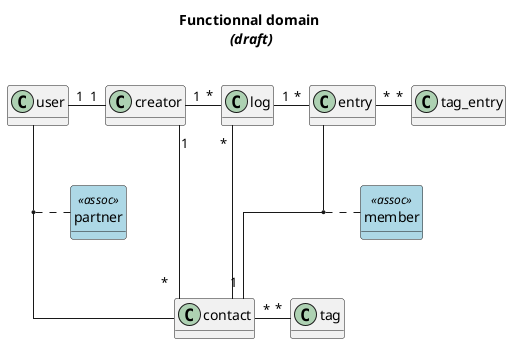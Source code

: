 @startuml

title Functionnal domain\n <i>(draft)</i>\n

/' = = = = = = = STYLE = = = = = = = '/
' skinparam monochrome true
skinparam linetype ortho
hide empty methods
hide <<assoc>> circle
skinparam class {
    BackgroundColor<<assoc>> lightblue
}

/' = = = = = = = MACRO = = = = = = = '/
' !define rel(a,b,c,d,e) a c e

!define rel(a,b,c,d,e) a "b" c "d" e
!define rea(a,b,c,d) (a, b) c d

/' = = = = = = = CLASSE = = = = = = = '/
' !includeurl https://raw.githubusercontent.com/freezed/ocp13/master/src-puml/classes.iuml

class user
class creator
class contact
class tag
class log
class entry
class member <<assoc>>
class tag_entry
class partner <<assoc>>


/' = = = = = = = RELATION = = = = = = = '/
rel(user,1,-,1,creator)
rel(contact,*,-,1,creator)
rel(contact,1,-,*,log)
rel(contact,*,-,*,tag)
rel(creator,1,-,*,log)
rel(log,1,-,*,entry)
rel(entry,*,-,*,tag_entry)



/' = = = = = = = ASSOCIATION = = = = = = = '/
' !includeurl https://raw.githubusercontent.com/freezed/ocp13/master/src-puml/associations.iuml
rea(user,contact,..,partner)
rea(entry,contact,..,member)

@enduml
